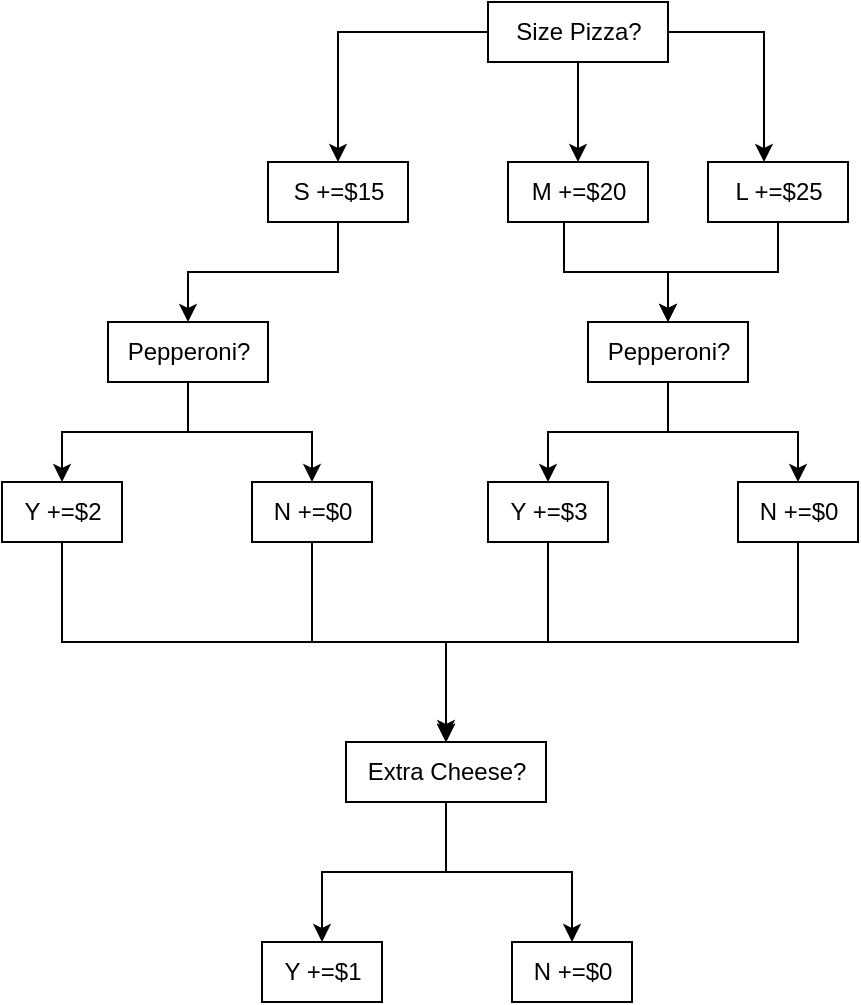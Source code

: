 <mxfile version="20.6.0" type="device"><diagram id="2WYGFmJCouSmMz_i_9oy" name="Page-1"><mxGraphModel dx="1422" dy="762" grid="1" gridSize="10" guides="1" tooltips="1" connect="1" arrows="1" fold="1" page="1" pageScale="1" pageWidth="850" pageHeight="1100" math="0" shadow="0"><root><mxCell id="0"/><mxCell id="1" parent="0"/><mxCell id="b_MAuNz6HUmQndDCne8Y-6" style="edgeStyle=orthogonalEdgeStyle;rounded=0;orthogonalLoop=1;jettySize=auto;html=1;" edge="1" parent="1" source="b_MAuNz6HUmQndDCne8Y-1" target="b_MAuNz6HUmQndDCne8Y-2"><mxGeometry relative="1" as="geometry"/></mxCell><mxCell id="b_MAuNz6HUmQndDCne8Y-7" style="edgeStyle=orthogonalEdgeStyle;rounded=0;orthogonalLoop=1;jettySize=auto;html=1;entryX=0.4;entryY=0;entryDx=0;entryDy=0;entryPerimeter=0;" edge="1" parent="1" source="b_MAuNz6HUmQndDCne8Y-1" target="b_MAuNz6HUmQndDCne8Y-4"><mxGeometry relative="1" as="geometry"/></mxCell><mxCell id="b_MAuNz6HUmQndDCne8Y-8" style="edgeStyle=orthogonalEdgeStyle;rounded=0;orthogonalLoop=1;jettySize=auto;html=1;" edge="1" parent="1" source="b_MAuNz6HUmQndDCne8Y-1" target="b_MAuNz6HUmQndDCne8Y-3"><mxGeometry relative="1" as="geometry"/></mxCell><mxCell id="b_MAuNz6HUmQndDCne8Y-1" value="Size Pizza?" style="text;html=1;resizable=0;autosize=1;align=center;verticalAlign=middle;points=[];fillColor=none;strokeColor=default;rounded=0;" vertex="1" parent="1"><mxGeometry x="380" y="40" width="90" height="30" as="geometry"/></mxCell><mxCell id="b_MAuNz6HUmQndDCne8Y-14" style="edgeStyle=orthogonalEdgeStyle;rounded=0;orthogonalLoop=1;jettySize=auto;html=1;" edge="1" parent="1" source="b_MAuNz6HUmQndDCne8Y-2" target="b_MAuNz6HUmQndDCne8Y-13"><mxGeometry relative="1" as="geometry"/></mxCell><mxCell id="b_MAuNz6HUmQndDCne8Y-2" value="S +=$15" style="text;html=1;resizable=0;autosize=1;align=center;verticalAlign=middle;points=[];fillColor=none;strokeColor=default;rounded=0;" vertex="1" parent="1"><mxGeometry x="270" y="120" width="70" height="30" as="geometry"/></mxCell><mxCell id="b_MAuNz6HUmQndDCne8Y-3" value="M +=$20" style="text;html=1;resizable=0;autosize=1;align=center;verticalAlign=middle;points=[];fillColor=none;strokeColor=default;rounded=0;" vertex="1" parent="1"><mxGeometry x="390" y="120" width="70" height="30" as="geometry"/></mxCell><mxCell id="b_MAuNz6HUmQndDCne8Y-26" style="edgeStyle=orthogonalEdgeStyle;rounded=0;orthogonalLoop=1;jettySize=auto;html=1;" edge="1" parent="1" source="b_MAuNz6HUmQndDCne8Y-4" target="b_MAuNz6HUmQndDCne8Y-23"><mxGeometry relative="1" as="geometry"/></mxCell><mxCell id="b_MAuNz6HUmQndDCne8Y-4" value="L +=$25" style="text;html=1;resizable=0;autosize=1;align=center;verticalAlign=middle;points=[];fillColor=none;strokeColor=default;rounded=0;" vertex="1" parent="1"><mxGeometry x="490" y="120" width="70" height="30" as="geometry"/></mxCell><mxCell id="b_MAuNz6HUmQndDCne8Y-16" style="edgeStyle=orthogonalEdgeStyle;rounded=0;orthogonalLoop=1;jettySize=auto;html=1;" edge="1" parent="1" source="b_MAuNz6HUmQndDCne8Y-13" target="b_MAuNz6HUmQndDCne8Y-15"><mxGeometry relative="1" as="geometry"/></mxCell><mxCell id="b_MAuNz6HUmQndDCne8Y-19" style="edgeStyle=orthogonalEdgeStyle;rounded=0;orthogonalLoop=1;jettySize=auto;html=1;" edge="1" parent="1" source="b_MAuNz6HUmQndDCne8Y-13" target="b_MAuNz6HUmQndDCne8Y-17"><mxGeometry relative="1" as="geometry"><mxPoint x="370" y="235" as="targetPoint"/></mxGeometry></mxCell><mxCell id="b_MAuNz6HUmQndDCne8Y-13" value="Pepperoni?" style="text;html=1;resizable=0;autosize=1;align=center;verticalAlign=middle;points=[];fillColor=none;strokeColor=default;rounded=0;" vertex="1" parent="1"><mxGeometry x="190" y="200" width="80" height="30" as="geometry"/></mxCell><mxCell id="b_MAuNz6HUmQndDCne8Y-38" style="edgeStyle=orthogonalEdgeStyle;rounded=0;orthogonalLoop=1;jettySize=auto;html=1;" edge="1" parent="1" source="b_MAuNz6HUmQndDCne8Y-15" target="b_MAuNz6HUmQndDCne8Y-27"><mxGeometry relative="1" as="geometry"><Array as="points"><mxPoint x="167" y="360"/><mxPoint x="359" y="360"/></Array></mxGeometry></mxCell><mxCell id="b_MAuNz6HUmQndDCne8Y-15" value="Y +=$2" style="text;html=1;resizable=0;autosize=1;align=center;verticalAlign=middle;points=[];fillColor=none;strokeColor=default;rounded=0;" vertex="1" parent="1"><mxGeometry x="137" y="280" width="60" height="30" as="geometry"/></mxCell><mxCell id="b_MAuNz6HUmQndDCne8Y-39" style="edgeStyle=orthogonalEdgeStyle;rounded=0;orthogonalLoop=1;jettySize=auto;html=1;entryX=0.5;entryY=-0.067;entryDx=0;entryDy=0;entryPerimeter=0;" edge="1" parent="1" source="b_MAuNz6HUmQndDCne8Y-17" target="b_MAuNz6HUmQndDCne8Y-27"><mxGeometry relative="1" as="geometry"/></mxCell><mxCell id="b_MAuNz6HUmQndDCne8Y-17" value="N +=$0" style="text;html=1;resizable=0;autosize=1;align=center;verticalAlign=middle;points=[];fillColor=none;strokeColor=default;rounded=0;" vertex="1" parent="1"><mxGeometry x="262" y="280" width="60" height="30" as="geometry"/></mxCell><mxCell id="b_MAuNz6HUmQndDCne8Y-20" style="edgeStyle=orthogonalEdgeStyle;rounded=0;orthogonalLoop=1;jettySize=auto;html=1;exitX=0.4;exitY=1;exitDx=0;exitDy=0;exitPerimeter=0;" edge="1" parent="1" target="b_MAuNz6HUmQndDCne8Y-23" source="b_MAuNz6HUmQndDCne8Y-3"><mxGeometry relative="1" as="geometry"><mxPoint x="668" y="310" as="sourcePoint"/></mxGeometry></mxCell><mxCell id="b_MAuNz6HUmQndDCne8Y-21" style="edgeStyle=orthogonalEdgeStyle;rounded=0;orthogonalLoop=1;jettySize=auto;html=1;" edge="1" parent="1" source="b_MAuNz6HUmQndDCne8Y-23" target="b_MAuNz6HUmQndDCne8Y-24"><mxGeometry relative="1" as="geometry"/></mxCell><mxCell id="b_MAuNz6HUmQndDCne8Y-22" style="edgeStyle=orthogonalEdgeStyle;rounded=0;orthogonalLoop=1;jettySize=auto;html=1;" edge="1" parent="1" source="b_MAuNz6HUmQndDCne8Y-23" target="b_MAuNz6HUmQndDCne8Y-25"><mxGeometry relative="1" as="geometry"><mxPoint x="723" y="395" as="targetPoint"/></mxGeometry></mxCell><mxCell id="b_MAuNz6HUmQndDCne8Y-23" value="Pepperoni?" style="text;html=1;resizable=0;autosize=1;align=center;verticalAlign=middle;points=[];fillColor=none;strokeColor=default;rounded=0;" vertex="1" parent="1"><mxGeometry x="430" y="200" width="80" height="30" as="geometry"/></mxCell><mxCell id="b_MAuNz6HUmQndDCne8Y-40" style="edgeStyle=orthogonalEdgeStyle;rounded=0;orthogonalLoop=1;jettySize=auto;html=1;" edge="1" parent="1" source="b_MAuNz6HUmQndDCne8Y-24" target="b_MAuNz6HUmQndDCne8Y-27"><mxGeometry relative="1" as="geometry"/></mxCell><mxCell id="b_MAuNz6HUmQndDCne8Y-24" value="Y +=$3" style="text;html=1;resizable=0;autosize=1;align=center;verticalAlign=middle;points=[];fillColor=none;strokeColor=default;rounded=0;" vertex="1" parent="1"><mxGeometry x="380" y="280" width="60" height="30" as="geometry"/></mxCell><mxCell id="b_MAuNz6HUmQndDCne8Y-41" style="edgeStyle=orthogonalEdgeStyle;rounded=0;orthogonalLoop=1;jettySize=auto;html=1;" edge="1" parent="1" source="b_MAuNz6HUmQndDCne8Y-25" target="b_MAuNz6HUmQndDCne8Y-27"><mxGeometry relative="1" as="geometry"><Array as="points"><mxPoint x="535" y="360"/><mxPoint x="359" y="360"/></Array></mxGeometry></mxCell><mxCell id="b_MAuNz6HUmQndDCne8Y-25" value="N +=$0" style="text;html=1;resizable=0;autosize=1;align=center;verticalAlign=middle;points=[];fillColor=none;strokeColor=default;rounded=0;" vertex="1" parent="1"><mxGeometry x="505" y="280" width="60" height="30" as="geometry"/></mxCell><mxCell id="b_MAuNz6HUmQndDCne8Y-34" style="edgeStyle=orthogonalEdgeStyle;rounded=0;orthogonalLoop=1;jettySize=auto;html=1;" edge="1" parent="1" source="b_MAuNz6HUmQndDCne8Y-27" target="b_MAuNz6HUmQndDCne8Y-32"><mxGeometry relative="1" as="geometry"/></mxCell><mxCell id="b_MAuNz6HUmQndDCne8Y-35" style="edgeStyle=orthogonalEdgeStyle;rounded=0;orthogonalLoop=1;jettySize=auto;html=1;" edge="1" parent="1" source="b_MAuNz6HUmQndDCne8Y-27" target="b_MAuNz6HUmQndDCne8Y-33"><mxGeometry relative="1" as="geometry"/></mxCell><mxCell id="b_MAuNz6HUmQndDCne8Y-27" value="Extra Cheese?" style="text;html=1;resizable=0;autosize=1;align=center;verticalAlign=middle;points=[];fillColor=none;strokeColor=default;rounded=0;" vertex="1" parent="1"><mxGeometry x="309" y="410" width="100" height="30" as="geometry"/></mxCell><mxCell id="b_MAuNz6HUmQndDCne8Y-32" value="Y +=$1" style="text;html=1;resizable=0;autosize=1;align=center;verticalAlign=middle;points=[];fillColor=none;strokeColor=default;rounded=0;" vertex="1" parent="1"><mxGeometry x="267" y="510" width="60" height="30" as="geometry"/></mxCell><mxCell id="b_MAuNz6HUmQndDCne8Y-33" value="N +=$0" style="text;html=1;resizable=0;autosize=1;align=center;verticalAlign=middle;points=[];fillColor=none;strokeColor=default;rounded=0;" vertex="1" parent="1"><mxGeometry x="392" y="510" width="60" height="30" as="geometry"/></mxCell></root></mxGraphModel></diagram></mxfile>
